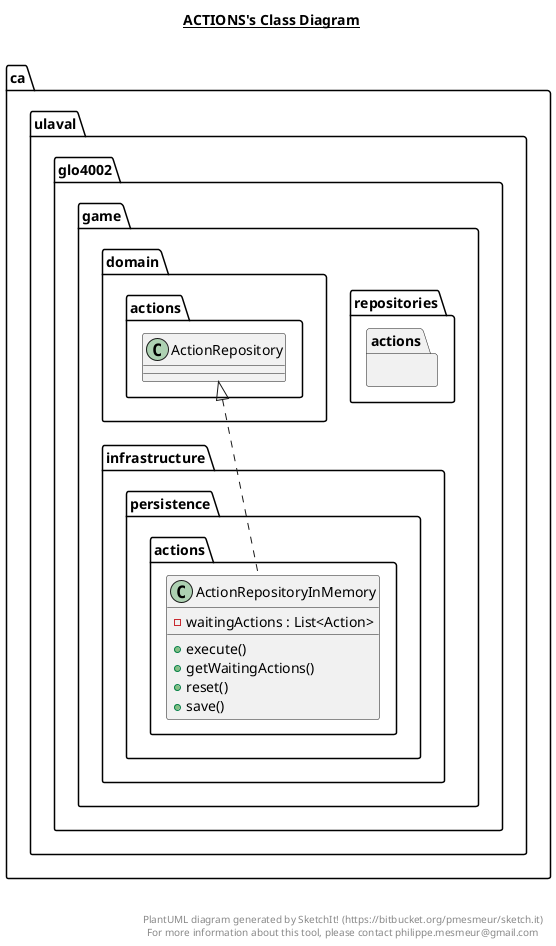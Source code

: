 @startuml

title __ACTIONS's Class Diagram__\n

    namespace ca.ulaval.glo4002.game {
      namespace repositories.actions {
        class ca.ulaval.glo4002.game.infrastructure.persistence.actions.ActionRepositoryInMemory {
            - waitingActions : List<Action>
            + execute()
            + getWaitingActions()
            + reset()
            + save()
        }
      }
    }
  

  ca.ulaval.glo4002.game.infrastructure.persistence.actions.ActionRepositoryInMemory .up.|> ca.ulaval.glo4002.game.domain.actions.ActionRepository


right footer


PlantUML diagram generated by SketchIt! (https://bitbucket.org/pmesmeur/sketch.it)
For more information about this tool, please contact philippe.mesmeur@gmail.com
endfooter

@enduml
